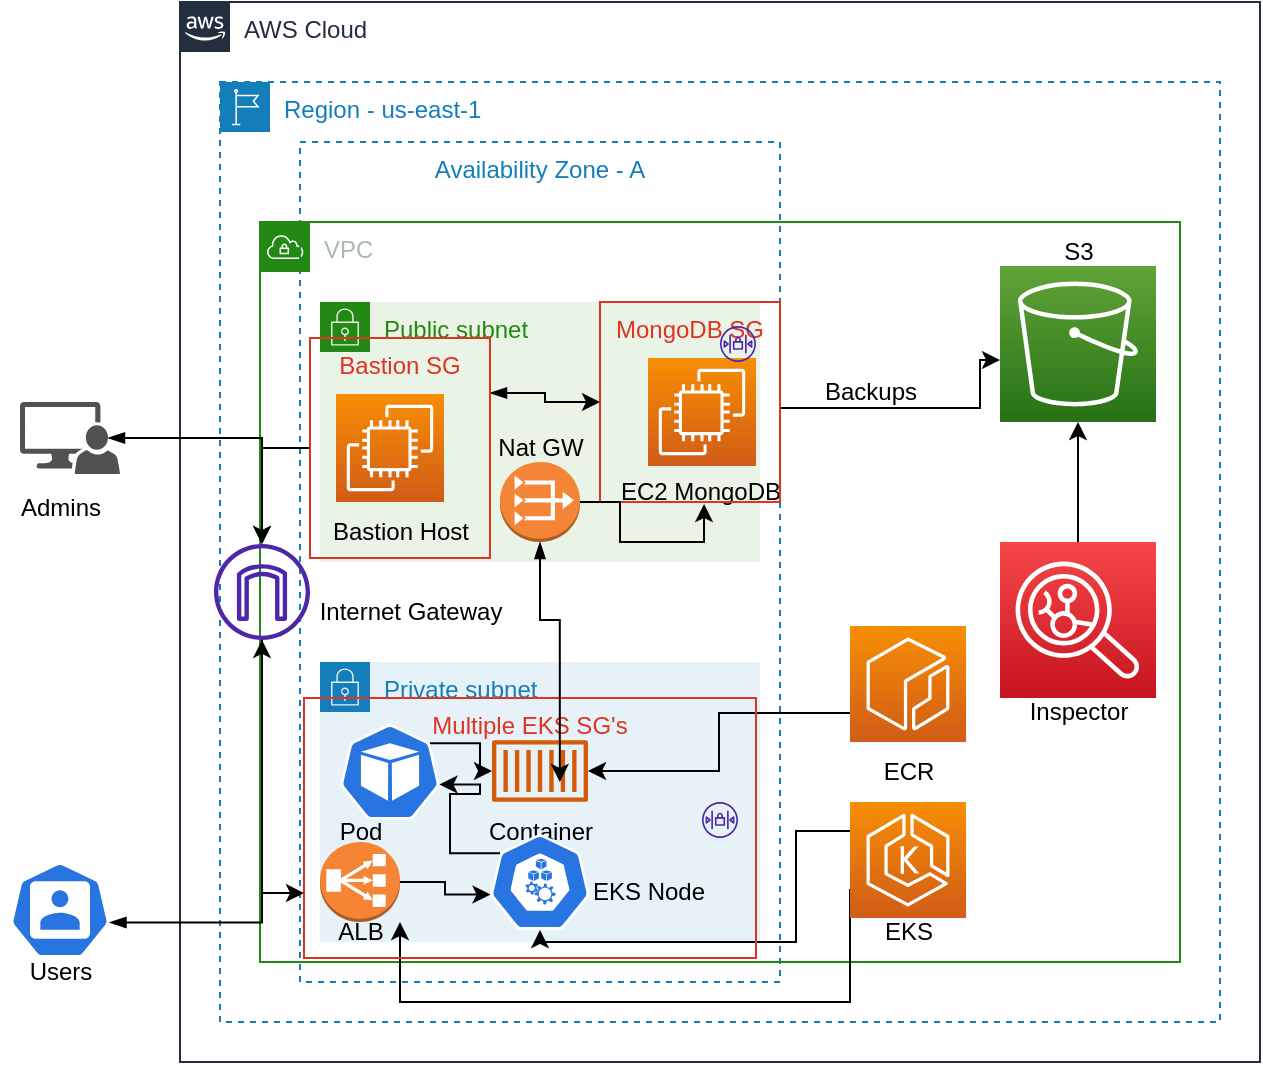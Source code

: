 <mxfile version="21.6.1" type="github">
  <diagram name="Page-1" id="NP_EPugcmBeVzxaSmMHJ">
    <mxGraphModel dx="1434" dy="731" grid="1" gridSize="10" guides="1" tooltips="1" connect="1" arrows="1" fold="1" page="1" pageScale="1" pageWidth="850" pageHeight="1100" math="0" shadow="0">
      <root>
        <mxCell id="0" />
        <mxCell id="1" parent="0" />
        <mxCell id="5wKUc7MxsGKwa4toO_o6-3" value="AWS Cloud" style="points=[[0,0],[0.25,0],[0.5,0],[0.75,0],[1,0],[1,0.25],[1,0.5],[1,0.75],[1,1],[0.75,1],[0.5,1],[0.25,1],[0,1],[0,0.75],[0,0.5],[0,0.25]];outlineConnect=0;gradientColor=none;html=1;whiteSpace=wrap;fontSize=12;fontStyle=0;container=1;pointerEvents=0;collapsible=0;recursiveResize=0;shape=mxgraph.aws4.group;grIcon=mxgraph.aws4.group_aws_cloud_alt;strokeColor=#232F3E;fillColor=none;verticalAlign=top;align=left;spacingLeft=30;fontColor=#232F3E;dashed=0;" vertex="1" parent="1">
          <mxGeometry x="90" y="110" width="540" height="530" as="geometry" />
        </mxCell>
        <mxCell id="5wKUc7MxsGKwa4toO_o6-4" value="Region - us-east-1" style="points=[[0,0],[0.25,0],[0.5,0],[0.75,0],[1,0],[1,0.25],[1,0.5],[1,0.75],[1,1],[0.75,1],[0.5,1],[0.25,1],[0,1],[0,0.75],[0,0.5],[0,0.25]];outlineConnect=0;gradientColor=none;html=1;whiteSpace=wrap;fontSize=12;fontStyle=0;container=1;pointerEvents=0;collapsible=0;recursiveResize=0;shape=mxgraph.aws4.group;grIcon=mxgraph.aws4.group_region;strokeColor=#147EBA;fillColor=none;verticalAlign=top;align=left;spacingLeft=30;fontColor=#147EBA;dashed=1;" vertex="1" parent="1">
          <mxGeometry x="110" y="150" width="500" height="470" as="geometry" />
        </mxCell>
        <mxCell id="5wKUc7MxsGKwa4toO_o6-5" value="Availability Zone - A" style="fillColor=none;strokeColor=#147EBA;dashed=1;verticalAlign=top;fontStyle=0;fontColor=#147EBA;whiteSpace=wrap;html=1;" vertex="1" parent="5wKUc7MxsGKwa4toO_o6-4">
          <mxGeometry x="40" y="30" width="240" height="420" as="geometry" />
        </mxCell>
        <mxCell id="5wKUc7MxsGKwa4toO_o6-7" value="Private subnet" style="points=[[0,0],[0.25,0],[0.5,0],[0.75,0],[1,0],[1,0.25],[1,0.5],[1,0.75],[1,1],[0.75,1],[0.5,1],[0.25,1],[0,1],[0,0.75],[0,0.5],[0,0.25]];outlineConnect=0;gradientColor=none;html=1;whiteSpace=wrap;fontSize=12;fontStyle=0;container=1;pointerEvents=0;collapsible=0;recursiveResize=0;shape=mxgraph.aws4.group;grIcon=mxgraph.aws4.group_security_group;grStroke=0;strokeColor=#147EBA;fillColor=#E6F2F8;verticalAlign=top;align=left;spacingLeft=30;fontColor=#147EBA;dashed=0;" vertex="1" parent="5wKUc7MxsGKwa4toO_o6-4">
          <mxGeometry x="50" y="290" width="220" height="140" as="geometry" />
        </mxCell>
        <mxCell id="5wKUc7MxsGKwa4toO_o6-8" value="Public subnet" style="points=[[0,0],[0.25,0],[0.5,0],[0.75,0],[1,0],[1,0.25],[1,0.5],[1,0.75],[1,1],[0.75,1],[0.5,1],[0.25,1],[0,1],[0,0.75],[0,0.5],[0,0.25]];outlineConnect=0;gradientColor=none;html=1;whiteSpace=wrap;fontSize=12;fontStyle=0;container=1;pointerEvents=0;collapsible=0;recursiveResize=0;shape=mxgraph.aws4.group;grIcon=mxgraph.aws4.group_security_group;grStroke=0;strokeColor=#248814;fillColor=#E9F3E6;verticalAlign=top;align=left;spacingLeft=30;fontColor=#248814;dashed=0;" vertex="1" parent="5wKUc7MxsGKwa4toO_o6-4">
          <mxGeometry x="50" y="110" width="220" height="130" as="geometry" />
        </mxCell>
        <mxCell id="5wKUc7MxsGKwa4toO_o6-21" value="EKS Node" style="text;html=1;align=center;verticalAlign=middle;resizable=0;points=[];autosize=1;strokeColor=none;fillColor=none;" vertex="1" parent="5wKUc7MxsGKwa4toO_o6-4">
          <mxGeometry x="174" y="390" width="80" height="30" as="geometry" />
        </mxCell>
        <mxCell id="5wKUc7MxsGKwa4toO_o6-28" value="Pod" style="text;html=1;align=center;verticalAlign=middle;resizable=0;points=[];autosize=1;strokeColor=none;fillColor=none;" vertex="1" parent="5wKUc7MxsGKwa4toO_o6-4">
          <mxGeometry x="50" y="360" width="40" height="30" as="geometry" />
        </mxCell>
        <mxCell id="5wKUc7MxsGKwa4toO_o6-40" value="Bastion Host" style="text;html=1;align=center;verticalAlign=middle;resizable=0;points=[];autosize=1;strokeColor=none;fillColor=none;" vertex="1" parent="5wKUc7MxsGKwa4toO_o6-4">
          <mxGeometry x="45" y="210" width="90" height="30" as="geometry" />
        </mxCell>
        <mxCell id="5wKUc7MxsGKwa4toO_o6-67" value="Internet Gateway" style="text;html=1;align=center;verticalAlign=middle;resizable=0;points=[];autosize=1;strokeColor=none;fillColor=none;" vertex="1" parent="5wKUc7MxsGKwa4toO_o6-4">
          <mxGeometry x="40" y="250" width="110" height="30" as="geometry" />
        </mxCell>
        <mxCell id="5wKUc7MxsGKwa4toO_o6-6" value="VPC" style="points=[[0,0],[0.25,0],[0.5,0],[0.75,0],[1,0],[1,0.25],[1,0.5],[1,0.75],[1,1],[0.75,1],[0.5,1],[0.25,1],[0,1],[0,0.75],[0,0.5],[0,0.25]];outlineConnect=0;gradientColor=none;html=1;whiteSpace=wrap;fontSize=12;fontStyle=0;container=1;pointerEvents=0;collapsible=0;recursiveResize=0;shape=mxgraph.aws4.group;grIcon=mxgraph.aws4.group_vpc;strokeColor=#248814;fillColor=none;verticalAlign=top;align=left;spacingLeft=30;fontColor=#AAB7B8;dashed=0;" vertex="1" parent="1">
          <mxGeometry x="130" y="220" width="460" height="370" as="geometry" />
        </mxCell>
        <mxCell id="5wKUc7MxsGKwa4toO_o6-53" style="edgeStyle=orthogonalEdgeStyle;rounded=0;orthogonalLoop=1;jettySize=auto;html=1;exitX=0;exitY=0.75;exitDx=0;exitDy=0;exitPerimeter=0;" edge="1" parent="5wKUc7MxsGKwa4toO_o6-6" source="5wKUc7MxsGKwa4toO_o6-10" target="5wKUc7MxsGKwa4toO_o6-45">
          <mxGeometry relative="1" as="geometry">
            <Array as="points">
              <mxPoint x="295" y="390" />
              <mxPoint x="70" y="390" />
            </Array>
          </mxGeometry>
        </mxCell>
        <mxCell id="5wKUc7MxsGKwa4toO_o6-10" value="" style="sketch=0;points=[[0,0,0],[0.25,0,0],[0.5,0,0],[0.75,0,0],[1,0,0],[0,1,0],[0.25,1,0],[0.5,1,0],[0.75,1,0],[1,1,0],[0,0.25,0],[0,0.5,0],[0,0.75,0],[1,0.25,0],[1,0.5,0],[1,0.75,0]];outlineConnect=0;fontColor=#232F3E;gradientColor=#F78E04;gradientDirection=north;fillColor=#D05C17;strokeColor=#ffffff;dashed=0;verticalLabelPosition=bottom;verticalAlign=top;align=center;html=1;fontSize=12;fontStyle=0;aspect=fixed;shape=mxgraph.aws4.resourceIcon;resIcon=mxgraph.aws4.eks;" vertex="1" parent="5wKUc7MxsGKwa4toO_o6-6">
          <mxGeometry x="295" y="290" width="58" height="58" as="geometry" />
        </mxCell>
        <mxCell id="5wKUc7MxsGKwa4toO_o6-12" value="" style="sketch=0;outlineConnect=0;fontColor=#232F3E;gradientColor=none;fillColor=#D45B07;strokeColor=none;dashed=0;verticalLabelPosition=bottom;verticalAlign=top;align=center;html=1;fontSize=12;fontStyle=0;aspect=fixed;pointerEvents=1;shape=mxgraph.aws4.container_1;" vertex="1" parent="5wKUc7MxsGKwa4toO_o6-6">
          <mxGeometry x="116" y="259" width="48" height="31" as="geometry" />
        </mxCell>
        <mxCell id="5wKUc7MxsGKwa4toO_o6-13" value="" style="sketch=0;points=[[0,0,0],[0.25,0,0],[0.5,0,0],[0.75,0,0],[1,0,0],[0,1,0],[0.25,1,0],[0.5,1,0],[0.75,1,0],[1,1,0],[0,0.25,0],[0,0.5,0],[0,0.75,0],[1,0.25,0],[1,0.5,0],[1,0.75,0]];outlineConnect=0;fontColor=#232F3E;gradientColor=#60A337;gradientDirection=north;fillColor=#277116;strokeColor=#ffffff;dashed=0;verticalLabelPosition=bottom;verticalAlign=top;align=center;html=1;fontSize=12;fontStyle=0;aspect=fixed;shape=mxgraph.aws4.resourceIcon;resIcon=mxgraph.aws4.s3;" vertex="1" parent="5wKUc7MxsGKwa4toO_o6-6">
          <mxGeometry x="370" y="22" width="78" height="78" as="geometry" />
        </mxCell>
        <mxCell id="5wKUc7MxsGKwa4toO_o6-23" style="edgeStyle=orthogonalEdgeStyle;rounded=0;orthogonalLoop=1;jettySize=auto;html=1;exitX=0;exitY=0.75;exitDx=0;exitDy=0;exitPerimeter=0;" edge="1" parent="5wKUc7MxsGKwa4toO_o6-6" source="5wKUc7MxsGKwa4toO_o6-14" target="5wKUc7MxsGKwa4toO_o6-12">
          <mxGeometry relative="1" as="geometry" />
        </mxCell>
        <mxCell id="5wKUc7MxsGKwa4toO_o6-14" value="" style="sketch=0;points=[[0,0,0],[0.25,0,0],[0.5,0,0],[0.75,0,0],[1,0,0],[0,1,0],[0.25,1,0],[0.5,1,0],[0.75,1,0],[1,1,0],[0,0.25,0],[0,0.5,0],[0,0.75,0],[1,0.25,0],[1,0.5,0],[1,0.75,0]];outlineConnect=0;fontColor=#232F3E;gradientColor=#F78E04;gradientDirection=north;fillColor=#D05C17;strokeColor=#ffffff;dashed=0;verticalLabelPosition=bottom;verticalAlign=top;align=center;html=1;fontSize=12;fontStyle=0;aspect=fixed;shape=mxgraph.aws4.resourceIcon;resIcon=mxgraph.aws4.ecr;" vertex="1" parent="5wKUc7MxsGKwa4toO_o6-6">
          <mxGeometry x="295" y="202" width="58" height="58" as="geometry" />
        </mxCell>
        <mxCell id="5wKUc7MxsGKwa4toO_o6-15" value="ECR" style="text;html=1;align=center;verticalAlign=middle;resizable=0;points=[];autosize=1;strokeColor=none;fillColor=none;" vertex="1" parent="5wKUc7MxsGKwa4toO_o6-6">
          <mxGeometry x="299" y="260" width="50" height="30" as="geometry" />
        </mxCell>
        <mxCell id="5wKUc7MxsGKwa4toO_o6-16" value="EKS" style="text;html=1;align=center;verticalAlign=middle;resizable=0;points=[];autosize=1;strokeColor=none;fillColor=none;" vertex="1" parent="5wKUc7MxsGKwa4toO_o6-6">
          <mxGeometry x="299" y="340" width="50" height="30" as="geometry" />
        </mxCell>
        <mxCell id="5wKUc7MxsGKwa4toO_o6-17" value="S3" style="text;html=1;align=center;verticalAlign=middle;resizable=0;points=[];autosize=1;strokeColor=none;fillColor=none;" vertex="1" parent="5wKUc7MxsGKwa4toO_o6-6">
          <mxGeometry x="389" width="40" height="30" as="geometry" />
        </mxCell>
        <mxCell id="5wKUc7MxsGKwa4toO_o6-19" value="Container" style="text;html=1;align=center;verticalAlign=middle;resizable=0;points=[];autosize=1;strokeColor=none;fillColor=none;" vertex="1" parent="5wKUc7MxsGKwa4toO_o6-6">
          <mxGeometry x="100" y="290" width="80" height="30" as="geometry" />
        </mxCell>
        <mxCell id="5wKUc7MxsGKwa4toO_o6-27" style="edgeStyle=orthogonalEdgeStyle;rounded=0;orthogonalLoop=1;jettySize=auto;html=1;exitX=0.9;exitY=0.2;exitDx=0;exitDy=0;exitPerimeter=0;" edge="1" parent="5wKUc7MxsGKwa4toO_o6-6" source="5wKUc7MxsGKwa4toO_o6-25" target="5wKUc7MxsGKwa4toO_o6-12">
          <mxGeometry relative="1" as="geometry" />
        </mxCell>
        <mxCell id="5wKUc7MxsGKwa4toO_o6-25" value="" style="sketch=0;html=1;dashed=0;whitespace=wrap;fillColor=#2875E2;strokeColor=#ffffff;points=[[0.005,0.63,0],[0.1,0.2,0],[0.9,0.2,0],[0.5,0,0],[0.995,0.63,0],[0.72,0.99,0],[0.5,1,0],[0.28,0.99,0]];verticalLabelPosition=bottom;align=center;verticalAlign=top;shape=mxgraph.kubernetes.icon;prIcon=pod" vertex="1" parent="5wKUc7MxsGKwa4toO_o6-6">
          <mxGeometry x="40" y="251" width="50" height="48" as="geometry" />
        </mxCell>
        <mxCell id="5wKUc7MxsGKwa4toO_o6-31" value="Backups" style="text;html=1;align=center;verticalAlign=middle;resizable=0;points=[];autosize=1;strokeColor=none;fillColor=none;" vertex="1" parent="5wKUc7MxsGKwa4toO_o6-6">
          <mxGeometry x="270" y="70" width="70" height="30" as="geometry" />
        </mxCell>
        <mxCell id="5wKUc7MxsGKwa4toO_o6-34" style="edgeStyle=orthogonalEdgeStyle;rounded=0;orthogonalLoop=1;jettySize=auto;html=1;exitX=0.5;exitY=0;exitDx=0;exitDy=0;exitPerimeter=0;entryX=0.5;entryY=1;entryDx=0;entryDy=0;entryPerimeter=0;" edge="1" parent="5wKUc7MxsGKwa4toO_o6-6" source="5wKUc7MxsGKwa4toO_o6-33" target="5wKUc7MxsGKwa4toO_o6-13">
          <mxGeometry relative="1" as="geometry" />
        </mxCell>
        <mxCell id="5wKUc7MxsGKwa4toO_o6-33" value="" style="sketch=0;points=[[0,0,0],[0.25,0,0],[0.5,0,0],[0.75,0,0],[1,0,0],[0,1,0],[0.25,1,0],[0.5,1,0],[0.75,1,0],[1,1,0],[0,0.25,0],[0,0.5,0],[0,0.75,0],[1,0.25,0],[1,0.5,0],[1,0.75,0]];outlineConnect=0;fontColor=#232F3E;gradientColor=#F54749;gradientDirection=north;fillColor=#C7131F;strokeColor=#ffffff;dashed=0;verticalLabelPosition=bottom;verticalAlign=top;align=center;html=1;fontSize=12;fontStyle=0;aspect=fixed;shape=mxgraph.aws4.resourceIcon;resIcon=mxgraph.aws4.inspector;" vertex="1" parent="5wKUc7MxsGKwa4toO_o6-6">
          <mxGeometry x="370" y="160" width="78" height="78" as="geometry" />
        </mxCell>
        <mxCell id="5wKUc7MxsGKwa4toO_o6-35" value="Inspector" style="text;html=1;align=center;verticalAlign=middle;resizable=0;points=[];autosize=1;strokeColor=none;fillColor=none;" vertex="1" parent="5wKUc7MxsGKwa4toO_o6-6">
          <mxGeometry x="374" y="230" width="70" height="30" as="geometry" />
        </mxCell>
        <mxCell id="5wKUc7MxsGKwa4toO_o6-38" value="" style="sketch=0;points=[[0,0,0],[0.25,0,0],[0.5,0,0],[0.75,0,0],[1,0,0],[0,1,0],[0.25,1,0],[0.5,1,0],[0.75,1,0],[1,1,0],[0,0.25,0],[0,0.5,0],[0,0.75,0],[1,0.25,0],[1,0.5,0],[1,0.75,0]];outlineConnect=0;fontColor=#232F3E;gradientColor=#F78E04;gradientDirection=north;fillColor=#D05C17;strokeColor=#ffffff;dashed=0;verticalLabelPosition=bottom;verticalAlign=top;align=center;html=1;fontSize=12;fontStyle=0;aspect=fixed;shape=mxgraph.aws4.resourceIcon;resIcon=mxgraph.aws4.ec2;" vertex="1" parent="5wKUc7MxsGKwa4toO_o6-6">
          <mxGeometry x="38" y="86" width="54" height="54" as="geometry" />
        </mxCell>
        <mxCell id="5wKUc7MxsGKwa4toO_o6-45" value="" style="outlineConnect=0;dashed=0;verticalLabelPosition=bottom;verticalAlign=top;align=center;html=1;shape=mxgraph.aws3.classic_load_balancer;fillColor=#F58534;gradientColor=none;" vertex="1" parent="5wKUc7MxsGKwa4toO_o6-6">
          <mxGeometry x="30" y="310" width="40" height="40" as="geometry" />
        </mxCell>
        <mxCell id="5wKUc7MxsGKwa4toO_o6-46" value="ALB" style="text;html=1;align=center;verticalAlign=middle;resizable=0;points=[];autosize=1;strokeColor=none;fillColor=none;" vertex="1" parent="5wKUc7MxsGKwa4toO_o6-6">
          <mxGeometry x="25" y="340" width="50" height="30" as="geometry" />
        </mxCell>
        <mxCell id="5wKUc7MxsGKwa4toO_o6-18" value="EC2 MongoDB" style="text;html=1;align=center;verticalAlign=middle;resizable=0;points=[];autosize=1;strokeColor=none;fillColor=none;" vertex="1" parent="5wKUc7MxsGKwa4toO_o6-6">
          <mxGeometry x="170" y="120" width="100" height="30" as="geometry" />
        </mxCell>
        <mxCell id="5wKUc7MxsGKwa4toO_o6-9" value="" style="sketch=0;points=[[0,0,0],[0.25,0,0],[0.5,0,0],[0.75,0,0],[1,0,0],[0,1,0],[0.25,1,0],[0.5,1,0],[0.75,1,0],[1,1,0],[0,0.25,0],[0,0.5,0],[0,0.75,0],[1,0.25,0],[1,0.5,0],[1,0.75,0]];outlineConnect=0;fontColor=#232F3E;gradientColor=#F78E04;gradientDirection=north;fillColor=#D05C17;strokeColor=#ffffff;dashed=0;verticalLabelPosition=bottom;verticalAlign=top;align=center;html=1;fontSize=12;fontStyle=0;aspect=fixed;shape=mxgraph.aws4.resourceIcon;resIcon=mxgraph.aws4.ec2;" vertex="1" parent="5wKUc7MxsGKwa4toO_o6-6">
          <mxGeometry x="194" y="68" width="54" height="54" as="geometry" />
        </mxCell>
        <mxCell id="5wKUc7MxsGKwa4toO_o6-30" style="edgeStyle=orthogonalEdgeStyle;rounded=0;orthogonalLoop=1;jettySize=auto;html=1;" edge="1" parent="5wKUc7MxsGKwa4toO_o6-6" source="5wKUc7MxsGKwa4toO_o6-56" target="5wKUc7MxsGKwa4toO_o6-13">
          <mxGeometry relative="1" as="geometry">
            <Array as="points">
              <mxPoint x="360" y="93" />
              <mxPoint x="360" y="69" />
            </Array>
          </mxGeometry>
        </mxCell>
        <mxCell id="5wKUc7MxsGKwa4toO_o6-56" value="MongoDB SG" style="fillColor=none;strokeColor=#DD3522;verticalAlign=top;fontStyle=0;fontColor=#DD3522;whiteSpace=wrap;html=1;" vertex="1" parent="5wKUc7MxsGKwa4toO_o6-6">
          <mxGeometry x="170" y="40" width="90" height="100" as="geometry" />
        </mxCell>
        <mxCell id="5wKUc7MxsGKwa4toO_o6-65" style="edgeStyle=orthogonalEdgeStyle;rounded=0;orthogonalLoop=1;jettySize=auto;html=1;exitX=0;exitY=0.5;exitDx=0;exitDy=0;" edge="1" parent="5wKUc7MxsGKwa4toO_o6-6" source="5wKUc7MxsGKwa4toO_o6-58" target="5wKUc7MxsGKwa4toO_o6-64">
          <mxGeometry relative="1" as="geometry" />
        </mxCell>
        <mxCell id="5wKUc7MxsGKwa4toO_o6-72" style="edgeStyle=orthogonalEdgeStyle;rounded=0;orthogonalLoop=1;jettySize=auto;html=1;exitX=1;exitY=0.25;exitDx=0;exitDy=0;startArrow=blockThin;startFill=1;" edge="1" parent="5wKUc7MxsGKwa4toO_o6-6" source="5wKUc7MxsGKwa4toO_o6-58" target="5wKUc7MxsGKwa4toO_o6-56">
          <mxGeometry relative="1" as="geometry" />
        </mxCell>
        <mxCell id="5wKUc7MxsGKwa4toO_o6-58" value="Bastion SG" style="fillColor=none;strokeColor=#DD3522;verticalAlign=top;fontStyle=0;fontColor=#DD3522;whiteSpace=wrap;html=1;" vertex="1" parent="5wKUc7MxsGKwa4toO_o6-6">
          <mxGeometry x="25" y="58" width="90" height="110" as="geometry" />
        </mxCell>
        <mxCell id="5wKUc7MxsGKwa4toO_o6-20" value="" style="sketch=0;html=1;dashed=0;whitespace=wrap;fillColor=#2875E2;strokeColor=#ffffff;points=[[0.005,0.63,0],[0.1,0.2,0],[0.9,0.2,0],[0.5,0,0],[0.995,0.63,0],[0.72,0.99,0],[0.5,1,0],[0.28,0.99,0]];verticalLabelPosition=bottom;align=center;verticalAlign=top;shape=mxgraph.kubernetes.icon;prIcon=node" vertex="1" parent="5wKUc7MxsGKwa4toO_o6-6">
          <mxGeometry x="115" y="306" width="50" height="48" as="geometry" />
        </mxCell>
        <mxCell id="5wKUc7MxsGKwa4toO_o6-22" style="edgeStyle=orthogonalEdgeStyle;rounded=0;orthogonalLoop=1;jettySize=auto;html=1;exitX=0;exitY=0.25;exitDx=0;exitDy=0;exitPerimeter=0;entryX=0.5;entryY=1;entryDx=0;entryDy=0;entryPerimeter=0;" edge="1" parent="5wKUc7MxsGKwa4toO_o6-6" source="5wKUc7MxsGKwa4toO_o6-10" target="5wKUc7MxsGKwa4toO_o6-20">
          <mxGeometry relative="1" as="geometry">
            <Array as="points">
              <mxPoint x="268" y="305" />
              <mxPoint x="268" y="360" />
              <mxPoint x="140" y="360" />
            </Array>
          </mxGeometry>
        </mxCell>
        <mxCell id="5wKUc7MxsGKwa4toO_o6-29" style="edgeStyle=orthogonalEdgeStyle;rounded=0;orthogonalLoop=1;jettySize=auto;html=1;exitX=0.1;exitY=0.2;exitDx=0;exitDy=0;exitPerimeter=0;entryX=0.995;entryY=0.63;entryDx=0;entryDy=0;entryPerimeter=0;" edge="1" parent="5wKUc7MxsGKwa4toO_o6-6" source="5wKUc7MxsGKwa4toO_o6-20" target="5wKUc7MxsGKwa4toO_o6-25">
          <mxGeometry relative="1" as="geometry" />
        </mxCell>
        <mxCell id="5wKUc7MxsGKwa4toO_o6-49" style="edgeStyle=orthogonalEdgeStyle;rounded=0;orthogonalLoop=1;jettySize=auto;html=1;exitX=1;exitY=0.5;exitDx=0;exitDy=0;exitPerimeter=0;entryX=0.005;entryY=0.63;entryDx=0;entryDy=0;entryPerimeter=0;" edge="1" parent="5wKUc7MxsGKwa4toO_o6-6" source="5wKUc7MxsGKwa4toO_o6-45" target="5wKUc7MxsGKwa4toO_o6-20">
          <mxGeometry relative="1" as="geometry" />
        </mxCell>
        <mxCell id="5wKUc7MxsGKwa4toO_o6-61" value="Multiple EKS SG&#39;s" style="fillColor=none;strokeColor=#DD3522;verticalAlign=top;fontStyle=0;fontColor=#DD3522;whiteSpace=wrap;html=1;" vertex="1" parent="5wKUc7MxsGKwa4toO_o6-6">
          <mxGeometry x="22" y="238" width="226" height="130" as="geometry" />
        </mxCell>
        <mxCell id="5wKUc7MxsGKwa4toO_o6-62" value="" style="sketch=0;outlineConnect=0;fontColor=#232F3E;gradientColor=none;fillColor=#4D27AA;strokeColor=none;dashed=0;verticalLabelPosition=bottom;verticalAlign=top;align=center;html=1;fontSize=12;fontStyle=0;aspect=fixed;pointerEvents=1;shape=mxgraph.aws4.network_access_control_list;" vertex="1" parent="5wKUc7MxsGKwa4toO_o6-6">
          <mxGeometry x="221" y="290" width="18" height="18" as="geometry" />
        </mxCell>
        <mxCell id="5wKUc7MxsGKwa4toO_o6-63" value="" style="sketch=0;outlineConnect=0;fontColor=#232F3E;gradientColor=none;fillColor=#4D27AA;strokeColor=none;dashed=0;verticalLabelPosition=bottom;verticalAlign=top;align=center;html=1;fontSize=12;fontStyle=0;aspect=fixed;pointerEvents=1;shape=mxgraph.aws4.network_access_control_list;" vertex="1" parent="5wKUc7MxsGKwa4toO_o6-6">
          <mxGeometry x="230" y="52" width="18" height="18" as="geometry" />
        </mxCell>
        <mxCell id="5wKUc7MxsGKwa4toO_o6-66" value="" style="edgeStyle=orthogonalEdgeStyle;rounded=0;orthogonalLoop=1;jettySize=auto;html=1;entryX=0;entryY=0.75;entryDx=0;entryDy=0;" edge="1" parent="5wKUc7MxsGKwa4toO_o6-6" source="5wKUc7MxsGKwa4toO_o6-64" target="5wKUc7MxsGKwa4toO_o6-61">
          <mxGeometry relative="1" as="geometry" />
        </mxCell>
        <mxCell id="5wKUc7MxsGKwa4toO_o6-64" value="" style="sketch=0;outlineConnect=0;fontColor=#232F3E;gradientColor=none;fillColor=#4D27AA;strokeColor=none;dashed=0;verticalLabelPosition=bottom;verticalAlign=top;align=center;html=1;fontSize=12;fontStyle=0;aspect=fixed;pointerEvents=1;shape=mxgraph.aws4.internet_gateway;" vertex="1" parent="5wKUc7MxsGKwa4toO_o6-6">
          <mxGeometry x="-23" y="161" width="48" height="48" as="geometry" />
        </mxCell>
        <mxCell id="5wKUc7MxsGKwa4toO_o6-69" style="edgeStyle=orthogonalEdgeStyle;rounded=0;orthogonalLoop=1;jettySize=auto;html=1;exitX=0.5;exitY=1;exitDx=0;exitDy=0;exitPerimeter=0;entryX=0.566;entryY=0.323;entryDx=0;entryDy=0;entryPerimeter=0;startArrow=blockThin;startFill=1;" edge="1" parent="5wKUc7MxsGKwa4toO_o6-6" source="5wKUc7MxsGKwa4toO_o6-68" target="5wKUc7MxsGKwa4toO_o6-61">
          <mxGeometry relative="1" as="geometry" />
        </mxCell>
        <mxCell id="5wKUc7MxsGKwa4toO_o6-71" style="edgeStyle=orthogonalEdgeStyle;rounded=0;orthogonalLoop=1;jettySize=auto;html=1;exitX=1;exitY=0.5;exitDx=0;exitDy=0;exitPerimeter=0;entryX=0.578;entryY=1.01;entryDx=0;entryDy=0;entryPerimeter=0;" edge="1" parent="5wKUc7MxsGKwa4toO_o6-6" source="5wKUc7MxsGKwa4toO_o6-68" target="5wKUc7MxsGKwa4toO_o6-56">
          <mxGeometry relative="1" as="geometry" />
        </mxCell>
        <mxCell id="5wKUc7MxsGKwa4toO_o6-68" value="" style="outlineConnect=0;dashed=0;verticalLabelPosition=bottom;verticalAlign=top;align=center;html=1;shape=mxgraph.aws3.vpc_nat_gateway;fillColor=#F58536;gradientColor=none;" vertex="1" parent="5wKUc7MxsGKwa4toO_o6-6">
          <mxGeometry x="120" y="120" width="40" height="40" as="geometry" />
        </mxCell>
        <mxCell id="5wKUc7MxsGKwa4toO_o6-73" value="Nat GW" style="text;html=1;align=center;verticalAlign=middle;resizable=0;points=[];autosize=1;strokeColor=none;fillColor=none;" vertex="1" parent="5wKUc7MxsGKwa4toO_o6-6">
          <mxGeometry x="105" y="98" width="70" height="30" as="geometry" />
        </mxCell>
        <mxCell id="5wKUc7MxsGKwa4toO_o6-43" style="edgeStyle=orthogonalEdgeStyle;rounded=0;orthogonalLoop=1;jettySize=auto;html=1;exitX=0.88;exitY=0.5;exitDx=0;exitDy=0;exitPerimeter=0;startArrow=blockThin;startFill=1;" edge="1" parent="1" source="5wKUc7MxsGKwa4toO_o6-42" target="5wKUc7MxsGKwa4toO_o6-64">
          <mxGeometry relative="1" as="geometry" />
        </mxCell>
        <mxCell id="5wKUc7MxsGKwa4toO_o6-42" value="" style="sketch=0;pointerEvents=1;shadow=0;dashed=0;html=1;strokeColor=none;labelPosition=center;verticalLabelPosition=bottom;verticalAlign=top;align=center;fillColor=#515151;shape=mxgraph.mscae.system_center.admin_console" vertex="1" parent="1">
          <mxGeometry x="10" y="310" width="50" height="36" as="geometry" />
        </mxCell>
        <mxCell id="5wKUc7MxsGKwa4toO_o6-44" value="Admins" style="text;html=1;align=center;verticalAlign=middle;resizable=0;points=[];autosize=1;strokeColor=none;fillColor=none;" vertex="1" parent="1">
          <mxGeometry y="348" width="60" height="30" as="geometry" />
        </mxCell>
        <mxCell id="5wKUc7MxsGKwa4toO_o6-48" style="edgeStyle=orthogonalEdgeStyle;rounded=0;orthogonalLoop=1;jettySize=auto;html=1;exitX=0.995;exitY=0.63;exitDx=0;exitDy=0;exitPerimeter=0;startArrow=blockThin;startFill=1;" edge="1" parent="1" source="5wKUc7MxsGKwa4toO_o6-47" target="5wKUc7MxsGKwa4toO_o6-64">
          <mxGeometry relative="1" as="geometry" />
        </mxCell>
        <mxCell id="5wKUc7MxsGKwa4toO_o6-47" value="" style="sketch=0;html=1;dashed=0;whitespace=wrap;fillColor=#2875E2;strokeColor=#ffffff;points=[[0.005,0.63,0],[0.1,0.2,0],[0.9,0.2,0],[0.5,0,0],[0.995,0.63,0],[0.72,0.99,0],[0.5,1,0],[0.28,0.99,0]];verticalLabelPosition=bottom;align=center;verticalAlign=top;shape=mxgraph.kubernetes.icon;prIcon=user" vertex="1" parent="1">
          <mxGeometry x="5" y="540" width="50" height="48" as="geometry" />
        </mxCell>
        <mxCell id="5wKUc7MxsGKwa4toO_o6-50" value="Users" style="text;html=1;align=center;verticalAlign=middle;resizable=0;points=[];autosize=1;strokeColor=none;fillColor=none;" vertex="1" parent="1">
          <mxGeometry x="5" y="580" width="50" height="30" as="geometry" />
        </mxCell>
      </root>
    </mxGraphModel>
  </diagram>
</mxfile>
